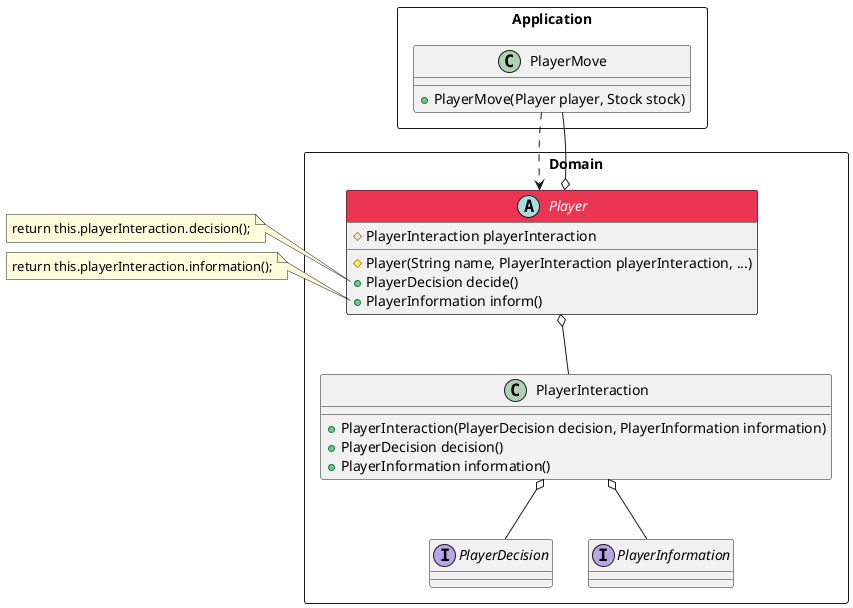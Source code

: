 @startuml high-coupling

skinparam classFontColor automatic
skinparam classHeaderBackgroundColor<<Important>> #EA3652
hide stereotype

package Domain <<Rectangle>> {

    abstract class Player <<Important>> {
        # PlayerInteraction playerInteraction

        # Player(String name, PlayerInteraction playerInteraction, ...)
        + PlayerDecision decide()
        + PlayerInformation inform()
    }

    class PlayerInteraction {
        + PlayerInteraction(PlayerDecision decision, PlayerInformation information)
        + PlayerDecision decision()
        + PlayerInformation information()
    }

    interface PlayerDecision {
    }

    interface PlayerInformation

}

package Application <<Rectangle>> {

    class PlayerMove {
        + PlayerMove(Player player, Stock stock)
    }

}

Player o-d- PlayerInteraction

PlayerInteraction o-d- PlayerInformation
PlayerInteraction o-d- PlayerDecision

PlayerMove .d.> Player
Player o-u- PlayerMove

note left of Player::decide
    return this.playerInteraction.decision();
end note

note left of Player::inform
    return this.playerInteraction.information();
end note

@enduml